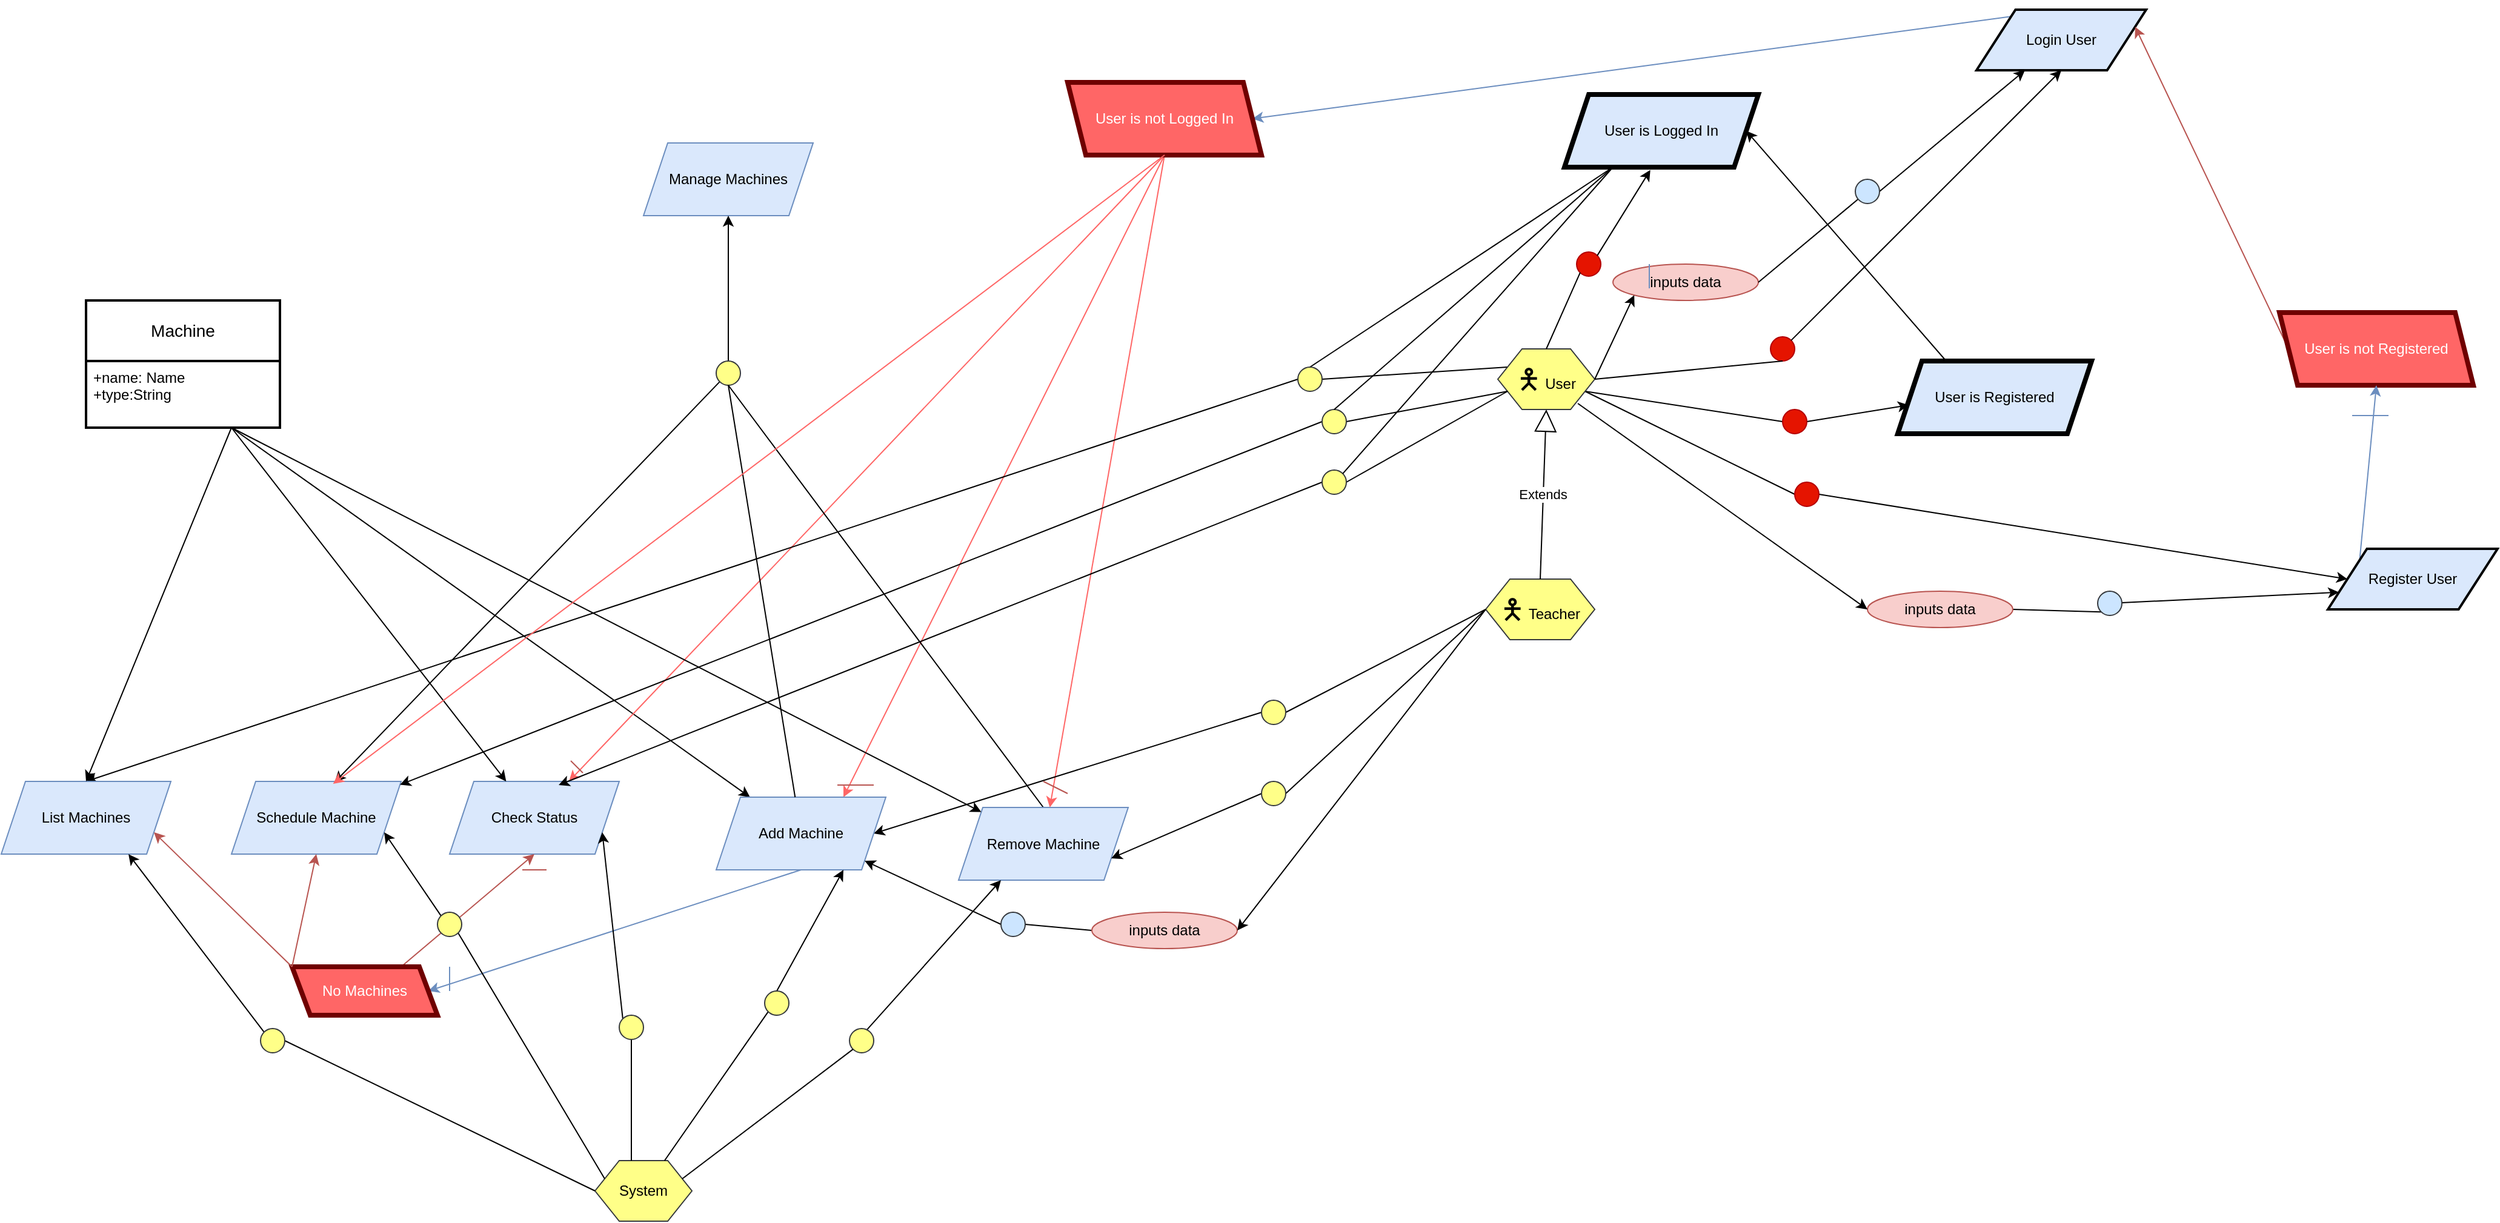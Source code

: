 <mxfile version="21.2.1" type="device">
  <diagram name="Page-1" id="tfmDBc3miOEakFV3B7y-">
    <mxGraphModel dx="4435" dy="2015" grid="1" gridSize="10" guides="1" tooltips="1" connect="1" arrows="1" fold="1" page="1" pageScale="1" pageWidth="850" pageHeight="1100" math="0" shadow="0">
      <root>
        <mxCell id="0" />
        <mxCell id="1" parent="0" />
        <mxCell id="N_5KMHFPPtvNETul84LO-84" style="rounded=0;orthogonalLoop=1;jettySize=auto;html=1;exitX=0.75;exitY=1;exitDx=0;exitDy=0;" parent="1" source="NPP5GdCvXKv0nV-kcgQ7-17" target="N_5KMHFPPtvNETul84LO-41" edge="1">
          <mxGeometry relative="1" as="geometry" />
        </mxCell>
        <mxCell id="NPP5GdCvXKv0nV-kcgQ7-16" value="Machine" style="swimlane;childLayout=stackLayout;horizontal=1;startSize=50;horizontalStack=0;rounded=0;fontSize=14;fontStyle=0;strokeWidth=2;resizeParent=0;resizeLast=1;shadow=0;dashed=0;align=center;arcSize=4;whiteSpace=wrap;html=1;" parent="1" vertex="1">
          <mxGeometry x="-330" y="320" width="160" height="105" as="geometry" />
        </mxCell>
        <mxCell id="NPP5GdCvXKv0nV-kcgQ7-17" value="&lt;div&gt;+name: Name&lt;br&gt;&lt;/div&gt;&lt;div&gt;+type:String&lt;br&gt;&lt;/div&gt;&lt;div&gt;&lt;br&gt;&lt;/div&gt;&lt;div&gt;&lt;br&gt;&lt;/div&gt;" style="align=left;strokeColor=none;fillColor=none;spacingLeft=4;fontSize=12;verticalAlign=top;resizable=0;rotatable=0;part=1;html=1;" parent="NPP5GdCvXKv0nV-kcgQ7-16" vertex="1">
          <mxGeometry y="50" width="160" height="55" as="geometry" />
        </mxCell>
        <mxCell id="NPP5GdCvXKv0nV-kcgQ7-36" style="edgeStyle=orthogonalEdgeStyle;orthogonalLoop=1;jettySize=auto;html=1;startFill=1;endFill=0;rounded=0;entryX=0.5;entryY=1;entryDx=0;entryDy=0;" parent="1" edge="1">
          <mxGeometry relative="1" as="geometry">
            <mxPoint x="720" y="730.0" as="sourcePoint" />
          </mxGeometry>
        </mxCell>
        <mxCell id="7pt3q2MDJ_d6-O4SjyfG-34" style="rounded=0;orthogonalLoop=1;jettySize=auto;html=1;exitX=1;exitY=0.75;exitDx=0;exitDy=0;entryX=0;entryY=0.5;entryDx=0;entryDy=0;endArrow=none;endFill=0;" parent="1" source="QFNl94cKe365iZrxpkh_-8" target="7pt3q2MDJ_d6-O4SjyfG-33" edge="1">
          <mxGeometry relative="1" as="geometry" />
        </mxCell>
        <mxCell id="7pt3q2MDJ_d6-O4SjyfG-47" style="rounded=0;orthogonalLoop=1;jettySize=auto;html=1;exitX=1;exitY=0.75;exitDx=0;exitDy=0;entryX=0;entryY=0.5;entryDx=0;entryDy=0;endArrow=none;endFill=0;" parent="1" source="QFNl94cKe365iZrxpkh_-8" target="7pt3q2MDJ_d6-O4SjyfG-46" edge="1">
          <mxGeometry relative="1" as="geometry" />
        </mxCell>
        <mxCell id="N_5KMHFPPtvNETul84LO-42" style="rounded=0;orthogonalLoop=1;jettySize=auto;html=1;exitX=0;exitY=0.5;exitDx=0;exitDy=0;entryX=1;entryY=0.5;entryDx=0;entryDy=0;endArrow=none;endFill=0;" parent="1" source="QFNl94cKe365iZrxpkh_-16" target="N_5KMHFPPtvNETul84LO-40" edge="1">
          <mxGeometry relative="1" as="geometry" />
        </mxCell>
        <mxCell id="N_5KMHFPPtvNETul84LO-47" style="rounded=0;orthogonalLoop=1;jettySize=auto;html=1;exitX=0;exitY=0.25;exitDx=0;exitDy=0;entryX=1;entryY=0.5;entryDx=0;entryDy=0;endArrow=none;endFill=0;" parent="1" source="QFNl94cKe365iZrxpkh_-8" target="N_5KMHFPPtvNETul84LO-45" edge="1">
          <mxGeometry relative="1" as="geometry" />
        </mxCell>
        <mxCell id="QFNl94cKe365iZrxpkh_-8" value="&lt;font style=&quot;font-size: 23px;&quot;&gt;🯅&lt;/font&gt; User" style="shape=hexagon;perimeter=hexagonPerimeter2;whiteSpace=wrap;html=1;fixedSize=1;fillColor=#ffff88;strokeColor=#36393d;" parent="1" vertex="1">
          <mxGeometry x="835" y="360" width="80" height="50" as="geometry" />
        </mxCell>
        <mxCell id="QFNl94cKe365iZrxpkh_-9" value="&lt;div&gt;System&lt;/div&gt;" style="shape=hexagon;perimeter=hexagonPerimeter2;whiteSpace=wrap;html=1;fixedSize=1;fillColor=#ffff88;strokeColor=#36393d;" parent="1" vertex="1">
          <mxGeometry x="90" y="1030" width="80" height="50" as="geometry" />
        </mxCell>
        <mxCell id="QFNl94cKe365iZrxpkh_-16" value="&lt;div&gt;&lt;font style=&quot;font-size: 23px;&quot;&gt;🯅&lt;/font&gt; Teacher&lt;/div&gt;" style="shape=hexagon;perimeter=hexagonPerimeter2;whiteSpace=wrap;html=1;fixedSize=1;fillColor=#ffff88;strokeColor=#36393d;" parent="1" vertex="1">
          <mxGeometry x="825" y="550" width="90" height="50" as="geometry" />
        </mxCell>
        <mxCell id="QFNl94cKe365iZrxpkh_-21" value="Extends" style="endArrow=block;endSize=16;endFill=0;html=1;rounded=0;entryX=0.5;entryY=1;entryDx=0;entryDy=0;exitX=0.5;exitY=0;exitDx=0;exitDy=0;" parent="1" source="QFNl94cKe365iZrxpkh_-16" target="QFNl94cKe365iZrxpkh_-8" edge="1">
          <mxGeometry width="160" relative="1" as="geometry">
            <mxPoint x="735" y="790" as="sourcePoint" />
            <mxPoint x="895" y="790" as="targetPoint" />
          </mxGeometry>
        </mxCell>
        <mxCell id="V31sx_IjUTGQrduutuzt-7" style="rounded=0;orthogonalLoop=1;jettySize=auto;html=1;exitX=0.25;exitY=1;exitDx=0;exitDy=0;entryX=0.5;entryY=0;entryDx=0;entryDy=0;endArrow=none;endFill=0;" edge="1" parent="1" source="QFNl94cKe365iZrxpkh_-40" target="N_5KMHFPPtvNETul84LO-45">
          <mxGeometry relative="1" as="geometry" />
        </mxCell>
        <mxCell id="QFNl94cKe365iZrxpkh_-40" value="&lt;div&gt;User is Logged In&lt;/div&gt;" style="shape=parallelogram;perimeter=parallelogramPerimeter;whiteSpace=wrap;html=1;fixedSize=1;fillColor=#dae8fc;strokeColor=#000000;strokeWidth=4;" parent="1" vertex="1">
          <mxGeometry x="890" y="150" width="160" height="60" as="geometry" />
        </mxCell>
        <mxCell id="QFNl94cKe365iZrxpkh_-47" value="" style="ellipse;whiteSpace=wrap;html=1;aspect=fixed;fillColor=#e51400;strokeColor=#B20000;fontColor=#ffffff;" parent="1" vertex="1">
          <mxGeometry x="900" y="280" width="20" height="20" as="geometry" />
        </mxCell>
        <mxCell id="QFNl94cKe365iZrxpkh_-48" value="" style="endArrow=none;html=1;rounded=0;entryX=0;entryY=1;entryDx=0;entryDy=0;exitX=0.5;exitY=0;exitDx=0;exitDy=0;" parent="1" source="QFNl94cKe365iZrxpkh_-8" target="QFNl94cKe365iZrxpkh_-47" edge="1">
          <mxGeometry width="50" height="50" relative="1" as="geometry">
            <mxPoint x="900" y="410" as="sourcePoint" />
            <mxPoint x="820" y="630" as="targetPoint" />
          </mxGeometry>
        </mxCell>
        <mxCell id="QFNl94cKe365iZrxpkh_-49" value="" style="endArrow=classic;html=1;rounded=0;entryX=0.443;entryY=1.038;entryDx=0;entryDy=0;exitX=1;exitY=0;exitDx=0;exitDy=0;entryPerimeter=0;" parent="1" source="QFNl94cKe365iZrxpkh_-47" target="QFNl94cKe365iZrxpkh_-40" edge="1">
          <mxGeometry width="50" height="50" relative="1" as="geometry">
            <mxPoint x="780" y="560" as="sourcePoint" />
            <mxPoint x="830" y="510" as="targetPoint" />
          </mxGeometry>
        </mxCell>
        <mxCell id="QFNl94cKe365iZrxpkh_-58" value="" style="endArrow=none;html=1;rounded=0;entryX=0;entryY=1;entryDx=0;entryDy=0;" parent="1" source="QFNl94cKe365iZrxpkh_-9" target="N_5KMHFPPtvNETul84LO-52" edge="1">
          <mxGeometry width="50" height="50" relative="1" as="geometry">
            <mxPoint x="700" y="1210" as="sourcePoint" />
            <mxPoint x="490" y="900" as="targetPoint" />
          </mxGeometry>
        </mxCell>
        <mxCell id="7pt3q2MDJ_d6-O4SjyfG-26" style="rounded=0;orthogonalLoop=1;jettySize=auto;html=1;exitX=0.5;exitY=0;exitDx=0;exitDy=0;entryX=0;entryY=0.5;entryDx=0;entryDy=0;fillColor=#dae8fc;strokeColor=#6c8ebf;" parent="1" source="7pt3q2MDJ_d6-O4SjyfG-2" target="7pt3q2MDJ_d6-O4SjyfG-14" edge="1">
          <mxGeometry relative="1" as="geometry" />
        </mxCell>
        <mxCell id="7pt3q2MDJ_d6-O4SjyfG-2" value="Login User" style="shape=parallelogram;html=1;strokeWidth=2;perimeter=parallelogramPerimeter;whiteSpace=wrap;rounded=0;arcSize=12;size=0.23;fillColor=#dae8fc;strokeColor=#000000;" parent="1" vertex="1">
          <mxGeometry x="1230" y="80" width="140" height="50" as="geometry" />
        </mxCell>
        <mxCell id="7pt3q2MDJ_d6-O4SjyfG-6" value="" style="ellipse;whiteSpace=wrap;html=1;aspect=fixed;fillColor=#e51400;strokeColor=#B20000;fontColor=#ffffff;" parent="1" vertex="1">
          <mxGeometry x="1060" y="350" width="20" height="20" as="geometry" />
        </mxCell>
        <mxCell id="7pt3q2MDJ_d6-O4SjyfG-7" value="" style="endArrow=none;html=1;rounded=0;entryX=0.5;entryY=1;entryDx=0;entryDy=0;exitX=1;exitY=0.5;exitDx=0;exitDy=0;" parent="1" source="QFNl94cKe365iZrxpkh_-8" target="7pt3q2MDJ_d6-O4SjyfG-6" edge="1">
          <mxGeometry width="50" height="50" relative="1" as="geometry">
            <mxPoint x="845" y="700" as="sourcePoint" />
            <mxPoint x="830" y="640" as="targetPoint" />
          </mxGeometry>
        </mxCell>
        <mxCell id="7pt3q2MDJ_d6-O4SjyfG-8" value="" style="endArrow=classic;html=1;rounded=0;entryX=0.5;entryY=1;entryDx=0;entryDy=0;exitX=1;exitY=0;exitDx=0;exitDy=0;" parent="1" source="7pt3q2MDJ_d6-O4SjyfG-6" target="7pt3q2MDJ_d6-O4SjyfG-2" edge="1">
          <mxGeometry width="50" height="50" relative="1" as="geometry">
            <mxPoint x="790" y="570" as="sourcePoint" />
            <mxPoint x="810" y="460" as="targetPoint" />
          </mxGeometry>
        </mxCell>
        <mxCell id="7pt3q2MDJ_d6-O4SjyfG-13" style="rounded=0;orthogonalLoop=1;jettySize=auto;html=1;exitX=1;exitY=0.5;exitDx=0;exitDy=0;" parent="1" source="7pt3q2MDJ_d6-O4SjyfG-52" target="7pt3q2MDJ_d6-O4SjyfG-2" edge="1">
          <mxGeometry relative="1" as="geometry" />
        </mxCell>
        <mxCell id="7pt3q2MDJ_d6-O4SjyfG-10" value="inputs data" style="ellipse;whiteSpace=wrap;html=1;fillColor=#f8cecc;strokeColor=#b85450;" parent="1" vertex="1">
          <mxGeometry x="930" y="290" width="120" height="30" as="geometry" />
        </mxCell>
        <mxCell id="7pt3q2MDJ_d6-O4SjyfG-11" value="" style="endArrow=classic;html=1;rounded=0;exitX=1;exitY=0.5;exitDx=0;exitDy=0;entryX=0;entryY=1;entryDx=0;entryDy=0;endFill=1;" parent="1" source="QFNl94cKe365iZrxpkh_-8" target="7pt3q2MDJ_d6-O4SjyfG-10" edge="1">
          <mxGeometry width="50" height="50" relative="1" as="geometry">
            <mxPoint x="885" y="725" as="sourcePoint" />
            <mxPoint x="930" y="640" as="targetPoint" />
          </mxGeometry>
        </mxCell>
        <mxCell id="7pt3q2MDJ_d6-O4SjyfG-19" style="rounded=0;orthogonalLoop=1;jettySize=auto;html=1;exitX=0.5;exitY=0;exitDx=0;exitDy=0;entryX=0.75;entryY=0;entryDx=0;entryDy=0;strokeColor=#FF6666;" parent="1" source="7pt3q2MDJ_d6-O4SjyfG-14" target="N_5KMHFPPtvNETul84LO-41" edge="1">
          <mxGeometry relative="1" as="geometry">
            <mxPoint x="584.583" y="296.25" as="targetPoint" />
          </mxGeometry>
        </mxCell>
        <mxCell id="7pt3q2MDJ_d6-O4SjyfG-20" style="rounded=0;orthogonalLoop=1;jettySize=auto;html=1;exitX=0.5;exitY=0;exitDx=0;exitDy=0;strokeColor=#FF6666;" parent="1" source="7pt3q2MDJ_d6-O4SjyfG-14" target="N_5KMHFPPtvNETul84LO-68" edge="1">
          <mxGeometry relative="1" as="geometry">
            <mxPoint x="585" y="600" as="targetPoint" />
          </mxGeometry>
        </mxCell>
        <mxCell id="7pt3q2MDJ_d6-O4SjyfG-21" style="rounded=0;orthogonalLoop=1;jettySize=auto;html=1;exitX=0.5;exitY=0;exitDx=0;exitDy=0;strokeColor=#FF6666;" parent="1" source="7pt3q2MDJ_d6-O4SjyfG-14" target="N_5KMHFPPtvNETul84LO-61" edge="1">
          <mxGeometry relative="1" as="geometry">
            <mxPoint x="366.154" y="611.538" as="targetPoint" />
          </mxGeometry>
        </mxCell>
        <mxCell id="7pt3q2MDJ_d6-O4SjyfG-14" value="&lt;div&gt;User is not Logged In&lt;/div&gt;" style="shape=parallelogram;perimeter=parallelogramPerimeter;whiteSpace=wrap;html=1;fixedSize=1;fillColor=#FF6666;strokeColor=#6F0000;strokeWidth=4;size=15;direction=west;flipH=1;fontColor=#ffffff;" parent="1" vertex="1">
          <mxGeometry x="480" y="140" width="160" height="60" as="geometry" />
        </mxCell>
        <mxCell id="7pt3q2MDJ_d6-O4SjyfG-27" value="" style="endArrow=none;html=1;rounded=0;fillColor=#dae8fc;strokeColor=#6c8ebf;" parent="1" edge="1">
          <mxGeometry width="50" height="50" relative="1" as="geometry">
            <mxPoint x="960" y="310" as="sourcePoint" />
            <mxPoint x="960" y="290" as="targetPoint" />
          </mxGeometry>
        </mxCell>
        <mxCell id="7pt3q2MDJ_d6-O4SjyfG-31" style="rounded=0;orthogonalLoop=1;jettySize=auto;html=1;fillColor=#f8cecc;strokeColor=#b85450;entryX=1;entryY=0.25;entryDx=0;entryDy=0;exitX=1;exitY=0.5;exitDx=0;exitDy=0;" parent="1" source="7pt3q2MDJ_d6-O4SjyfG-30" edge="1" target="7pt3q2MDJ_d6-O4SjyfG-2">
          <mxGeometry relative="1" as="geometry">
            <mxPoint x="1260" y="581" as="targetPoint" />
            <mxPoint x="1400" y="580" as="sourcePoint" />
          </mxGeometry>
        </mxCell>
        <mxCell id="7pt3q2MDJ_d6-O4SjyfG-30" value="&lt;div&gt;User is not Registered&lt;br&gt;&lt;/div&gt;" style="shape=parallelogram;perimeter=parallelogramPerimeter;whiteSpace=wrap;html=1;fixedSize=1;fillColor=#FF6666;strokeColor=#6F0000;strokeWidth=4;size=15;direction=west;flipH=1;fontColor=#ffffff;" parent="1" vertex="1">
          <mxGeometry x="1480" y="330" width="160" height="60" as="geometry" />
        </mxCell>
        <mxCell id="7pt3q2MDJ_d6-O4SjyfG-49" style="rounded=0;orthogonalLoop=1;jettySize=auto;html=1;exitX=0.25;exitY=0;exitDx=0;exitDy=0;endArrow=classic;endFill=1;entryX=1;entryY=0.5;entryDx=0;entryDy=0;" parent="1" source="7pt3q2MDJ_d6-O4SjyfG-32" target="QFNl94cKe365iZrxpkh_-40" edge="1">
          <mxGeometry relative="1" as="geometry">
            <mxPoint x="810" y="390" as="targetPoint" />
          </mxGeometry>
        </mxCell>
        <mxCell id="7pt3q2MDJ_d6-O4SjyfG-32" value="&lt;div&gt;User is Registered&lt;br&gt;&lt;/div&gt;" style="shape=parallelogram;perimeter=parallelogramPerimeter;whiteSpace=wrap;html=1;fixedSize=1;fillColor=#dae8fc;strokeColor=#000000;strokeWidth=4;" parent="1" vertex="1">
          <mxGeometry x="1165" y="370" width="160" height="60" as="geometry" />
        </mxCell>
        <mxCell id="7pt3q2MDJ_d6-O4SjyfG-35" style="rounded=0;orthogonalLoop=1;jettySize=auto;html=1;exitX=1;exitY=0.5;exitDx=0;exitDy=0;entryX=0.057;entryY=0.606;entryDx=0;entryDy=0;entryPerimeter=0;" parent="1" source="7pt3q2MDJ_d6-O4SjyfG-33" target="7pt3q2MDJ_d6-O4SjyfG-32" edge="1">
          <mxGeometry relative="1" as="geometry" />
        </mxCell>
        <mxCell id="7pt3q2MDJ_d6-O4SjyfG-33" value="" style="ellipse;whiteSpace=wrap;html=1;aspect=fixed;fillColor=#e51400;strokeColor=#B20000;fontColor=#ffffff;" parent="1" vertex="1">
          <mxGeometry x="1070" y="410" width="20" height="20" as="geometry" />
        </mxCell>
        <mxCell id="7pt3q2MDJ_d6-O4SjyfG-44" style="rounded=0;orthogonalLoop=1;jettySize=auto;html=1;exitX=0;exitY=0;exitDx=0;exitDy=0;entryX=0.5;entryY=0;entryDx=0;entryDy=0;fillColor=#dae8fc;strokeColor=#6c8ebf;" parent="1" source="7pt3q2MDJ_d6-O4SjyfG-43" target="7pt3q2MDJ_d6-O4SjyfG-30" edge="1">
          <mxGeometry relative="1" as="geometry" />
        </mxCell>
        <mxCell id="7pt3q2MDJ_d6-O4SjyfG-43" value="Register User" style="shape=parallelogram;html=1;strokeWidth=2;perimeter=parallelogramPerimeter;whiteSpace=wrap;rounded=0;arcSize=12;size=0.23;fillColor=#dae8fc;strokeColor=#000000;" parent="1" vertex="1">
          <mxGeometry x="1520" y="525" width="140" height="50" as="geometry" />
        </mxCell>
        <mxCell id="7pt3q2MDJ_d6-O4SjyfG-45" value="" style="endArrow=none;html=1;rounded=0;fillColor=#dae8fc;strokeColor=#6c8ebf;" parent="1" edge="1">
          <mxGeometry width="50" height="50" relative="1" as="geometry">
            <mxPoint x="1540" y="415" as="sourcePoint" />
            <mxPoint x="1570" y="415" as="targetPoint" />
          </mxGeometry>
        </mxCell>
        <mxCell id="7pt3q2MDJ_d6-O4SjyfG-48" style="rounded=0;orthogonalLoop=1;jettySize=auto;html=1;exitX=1;exitY=0.5;exitDx=0;exitDy=0;entryX=0;entryY=0.5;entryDx=0;entryDy=0;" parent="1" source="7pt3q2MDJ_d6-O4SjyfG-46" target="7pt3q2MDJ_d6-O4SjyfG-43" edge="1">
          <mxGeometry relative="1" as="geometry" />
        </mxCell>
        <mxCell id="7pt3q2MDJ_d6-O4SjyfG-46" value="" style="ellipse;whiteSpace=wrap;html=1;aspect=fixed;fillColor=#e51400;strokeColor=#B20000;fontColor=#ffffff;" parent="1" vertex="1">
          <mxGeometry x="1080" y="470" width="20" height="20" as="geometry" />
        </mxCell>
        <mxCell id="7pt3q2MDJ_d6-O4SjyfG-53" style="rounded=0;orthogonalLoop=1;jettySize=auto;html=1;entryX=0;entryY=0.75;entryDx=0;entryDy=0;" parent="1" source="7pt3q2MDJ_d6-O4SjyfG-56" target="7pt3q2MDJ_d6-O4SjyfG-43" edge="1">
          <mxGeometry relative="1" as="geometry">
            <mxPoint x="1390" y="740" as="targetPoint" />
            <mxPoint x="1390" y="820" as="sourcePoint" />
          </mxGeometry>
        </mxCell>
        <mxCell id="7pt3q2MDJ_d6-O4SjyfG-59" style="rounded=0;orthogonalLoop=1;jettySize=auto;html=1;exitX=1;exitY=0.5;exitDx=0;exitDy=0;entryX=0;entryY=1;entryDx=0;entryDy=0;endArrow=none;endFill=0;" parent="1" source="7pt3q2MDJ_d6-O4SjyfG-54" target="7pt3q2MDJ_d6-O4SjyfG-56" edge="1">
          <mxGeometry relative="1" as="geometry" />
        </mxCell>
        <mxCell id="7pt3q2MDJ_d6-O4SjyfG-54" value="inputs data" style="ellipse;whiteSpace=wrap;html=1;fillColor=#f8cecc;strokeColor=#b85450;" parent="1" vertex="1">
          <mxGeometry x="1140" y="560" width="120" height="30" as="geometry" />
        </mxCell>
        <mxCell id="7pt3q2MDJ_d6-O4SjyfG-55" value="" style="endArrow=classic;html=1;rounded=0;exitX=0.825;exitY=0.9;exitDx=0;exitDy=0;endFill=1;exitPerimeter=0;entryX=0;entryY=0.5;entryDx=0;entryDy=0;" parent="1" source="QFNl94cKe365iZrxpkh_-8" edge="1" target="7pt3q2MDJ_d6-O4SjyfG-54">
          <mxGeometry width="50" height="50" relative="1" as="geometry">
            <mxPoint x="1125" y="853" as="sourcePoint" />
            <mxPoint x="1100" y="905" as="targetPoint" />
          </mxGeometry>
        </mxCell>
        <mxCell id="7pt3q2MDJ_d6-O4SjyfG-56" value="" style="ellipse;whiteSpace=wrap;html=1;aspect=fixed;fillColor=#cce5ff;strokeColor=#36393d;" parent="1" vertex="1">
          <mxGeometry x="1330" y="560" width="20" height="20" as="geometry" />
        </mxCell>
        <mxCell id="N_5KMHFPPtvNETul84LO-39" value="Manage Machines" style="shape=parallelogram;perimeter=parallelogramPerimeter;whiteSpace=wrap;html=1;fixedSize=1;fillColor=#dae8fc;strokeColor=#6c8ebf;" parent="1" vertex="1">
          <mxGeometry x="130" y="190" width="140" height="60" as="geometry" />
        </mxCell>
        <mxCell id="N_5KMHFPPtvNETul84LO-43" style="rounded=0;orthogonalLoop=1;jettySize=auto;html=1;exitX=0;exitY=0.5;exitDx=0;exitDy=0;entryX=1;entryY=0.5;entryDx=0;entryDy=0;" parent="1" source="N_5KMHFPPtvNETul84LO-40" target="N_5KMHFPPtvNETul84LO-41" edge="1">
          <mxGeometry relative="1" as="geometry" />
        </mxCell>
        <mxCell id="N_5KMHFPPtvNETul84LO-40" value="" style="ellipse;whiteSpace=wrap;html=1;aspect=fixed;fillColor=#ffff88;strokeColor=#36393d;" parent="1" vertex="1">
          <mxGeometry x="640" y="650" width="20" height="20" as="geometry" />
        </mxCell>
        <mxCell id="N_5KMHFPPtvNETul84LO-88" style="rounded=0;orthogonalLoop=1;jettySize=auto;html=1;exitX=0.5;exitY=1;exitDx=0;exitDy=0;entryX=0;entryY=0.5;entryDx=0;entryDy=0;fillColor=#dae8fc;strokeColor=#6c8ebf;" parent="1" source="N_5KMHFPPtvNETul84LO-41" target="N_5KMHFPPtvNETul84LO-86" edge="1">
          <mxGeometry relative="1" as="geometry" />
        </mxCell>
        <mxCell id="N_5KMHFPPtvNETul84LO-41" value="Add Machine" style="shape=parallelogram;perimeter=parallelogramPerimeter;whiteSpace=wrap;html=1;fixedSize=1;fillColor=#dae8fc;strokeColor=#6c8ebf;" parent="1" vertex="1">
          <mxGeometry x="190" y="730" width="140" height="60" as="geometry" />
        </mxCell>
        <mxCell id="N_5KMHFPPtvNETul84LO-123" style="rounded=0;orthogonalLoop=1;jettySize=auto;html=1;exitX=0;exitY=0.5;exitDx=0;exitDy=0;entryX=0.5;entryY=0;entryDx=0;entryDy=0;" parent="1" source="N_5KMHFPPtvNETul84LO-45" target="N_5KMHFPPtvNETul84LO-114" edge="1">
          <mxGeometry relative="1" as="geometry" />
        </mxCell>
        <mxCell id="N_5KMHFPPtvNETul84LO-45" value="" style="ellipse;whiteSpace=wrap;html=1;aspect=fixed;fillColor=#ffff88;strokeColor=#36393d;" parent="1" vertex="1">
          <mxGeometry x="670" y="375" width="20" height="20" as="geometry" />
        </mxCell>
        <mxCell id="N_5KMHFPPtvNETul84LO-51" style="rounded=0;orthogonalLoop=1;jettySize=auto;html=1;exitX=0.5;exitY=0;exitDx=0;exitDy=0;" parent="1" source="N_5KMHFPPtvNETul84LO-49" target="N_5KMHFPPtvNETul84LO-39" edge="1">
          <mxGeometry relative="1" as="geometry" />
        </mxCell>
        <mxCell id="V31sx_IjUTGQrduutuzt-1" style="rounded=0;orthogonalLoop=1;jettySize=auto;html=1;exitX=0;exitY=1;exitDx=0;exitDy=0;entryX=0.609;entryY=0.01;entryDx=0;entryDy=0;entryPerimeter=0;" edge="1" parent="1" source="N_5KMHFPPtvNETul84LO-49" target="N_5KMHFPPtvNETul84LO-107">
          <mxGeometry relative="1" as="geometry" />
        </mxCell>
        <mxCell id="N_5KMHFPPtvNETul84LO-49" value="" style="ellipse;whiteSpace=wrap;html=1;aspect=fixed;fillColor=#ffff88;strokeColor=#36393d;" parent="1" vertex="1">
          <mxGeometry x="190" y="370" width="20" height="20" as="geometry" />
        </mxCell>
        <mxCell id="N_5KMHFPPtvNETul84LO-53" style="rounded=0;orthogonalLoop=1;jettySize=auto;html=1;exitX=0.5;exitY=0;exitDx=0;exitDy=0;entryX=0.75;entryY=1;entryDx=0;entryDy=0;" parent="1" source="N_5KMHFPPtvNETul84LO-52" target="N_5KMHFPPtvNETul84LO-41" edge="1">
          <mxGeometry relative="1" as="geometry" />
        </mxCell>
        <mxCell id="N_5KMHFPPtvNETul84LO-52" value="" style="ellipse;whiteSpace=wrap;html=1;aspect=fixed;fillColor=#ffff88;strokeColor=#36393d;" parent="1" vertex="1">
          <mxGeometry x="230" y="890" width="20" height="20" as="geometry" />
        </mxCell>
        <mxCell id="N_5KMHFPPtvNETul84LO-58" value="" style="endArrow=none;html=1;rounded=0;entryX=0.5;entryY=1;entryDx=0;entryDy=0;exitX=0.375;exitY=0;exitDx=0;exitDy=0;" parent="1" source="QFNl94cKe365iZrxpkh_-9" target="N_5KMHFPPtvNETul84LO-63" edge="1">
          <mxGeometry width="50" height="50" relative="1" as="geometry">
            <mxPoint x="340" y="920" as="sourcePoint" />
            <mxPoint x="270" y="887" as="targetPoint" />
          </mxGeometry>
        </mxCell>
        <mxCell id="N_5KMHFPPtvNETul84LO-61" value="Check Status" style="shape=parallelogram;perimeter=parallelogramPerimeter;whiteSpace=wrap;html=1;fixedSize=1;fillColor=#dae8fc;strokeColor=#6c8ebf;" parent="1" vertex="1">
          <mxGeometry x="-30" y="717" width="140" height="60" as="geometry" />
        </mxCell>
        <mxCell id="N_5KMHFPPtvNETul84LO-62" style="rounded=0;orthogonalLoop=1;jettySize=auto;html=1;exitX=0;exitY=0;exitDx=0;exitDy=0;entryX=1;entryY=0.75;entryDx=0;entryDy=0;" parent="1" source="N_5KMHFPPtvNETul84LO-63" target="N_5KMHFPPtvNETul84LO-61" edge="1">
          <mxGeometry relative="1" as="geometry" />
        </mxCell>
        <mxCell id="N_5KMHFPPtvNETul84LO-63" value="" style="ellipse;whiteSpace=wrap;html=1;aspect=fixed;fillColor=#ffff88;strokeColor=#36393d;" parent="1" vertex="1">
          <mxGeometry x="110" y="910" width="20" height="20" as="geometry" />
        </mxCell>
        <mxCell id="N_5KMHFPPtvNETul84LO-64" style="rounded=0;orthogonalLoop=1;jettySize=auto;html=1;entryX=1;entryY=0.5;entryDx=0;entryDy=0;endArrow=none;endFill=0;exitX=0;exitY=0.75;exitDx=0;exitDy=0;" parent="1" source="QFNl94cKe365iZrxpkh_-8" target="N_5KMHFPPtvNETul84LO-67" edge="1">
          <mxGeometry relative="1" as="geometry">
            <mxPoint x="800" y="730" as="sourcePoint" />
          </mxGeometry>
        </mxCell>
        <mxCell id="N_5KMHFPPtvNETul84LO-65" value="" style="endArrow=none;html=1;rounded=0;entryX=1;entryY=0.5;entryDx=0;entryDy=0;exitX=0;exitY=0.5;exitDx=0;exitDy=0;" parent="1" source="QFNl94cKe365iZrxpkh_-16" target="N_5KMHFPPtvNETul84LO-70" edge="1">
          <mxGeometry width="50" height="50" relative="1" as="geometry">
            <mxPoint x="760" y="941.5" as="sourcePoint" />
            <mxPoint x="690" y="908.5" as="targetPoint" />
          </mxGeometry>
        </mxCell>
        <mxCell id="N_5KMHFPPtvNETul84LO-66" style="rounded=0;orthogonalLoop=1;jettySize=auto;html=1;exitX=0;exitY=0.5;exitDx=0;exitDy=0;entryX=0.643;entryY=0.05;entryDx=0;entryDy=0;entryPerimeter=0;" parent="1" source="N_5KMHFPPtvNETul84LO-67" target="N_5KMHFPPtvNETul84LO-61" edge="1">
          <mxGeometry relative="1" as="geometry" />
        </mxCell>
        <mxCell id="N_5KMHFPPtvNETul84LO-67" value="" style="ellipse;whiteSpace=wrap;html=1;aspect=fixed;fillColor=#ffff88;strokeColor=#36393d;" parent="1" vertex="1">
          <mxGeometry x="690" y="460" width="20" height="20" as="geometry" />
        </mxCell>
        <mxCell id="N_5KMHFPPtvNETul84LO-77" style="rounded=0;orthogonalLoop=1;jettySize=auto;html=1;exitX=0.5;exitY=0;exitDx=0;exitDy=0;entryX=0.5;entryY=1;entryDx=0;entryDy=0;endArrow=none;endFill=0;" parent="1" source="N_5KMHFPPtvNETul84LO-68" target="N_5KMHFPPtvNETul84LO-49" edge="1">
          <mxGeometry relative="1" as="geometry" />
        </mxCell>
        <mxCell id="N_5KMHFPPtvNETul84LO-68" value="Remove Machine" style="shape=parallelogram;perimeter=parallelogramPerimeter;whiteSpace=wrap;html=1;fixedSize=1;fillColor=#dae8fc;strokeColor=#6c8ebf;" parent="1" vertex="1">
          <mxGeometry x="390" y="738.5" width="140" height="60" as="geometry" />
        </mxCell>
        <mxCell id="N_5KMHFPPtvNETul84LO-69" style="rounded=0;orthogonalLoop=1;jettySize=auto;html=1;exitX=0;exitY=0.5;exitDx=0;exitDy=0;entryX=1;entryY=0.75;entryDx=0;entryDy=0;" parent="1" source="N_5KMHFPPtvNETul84LO-70" target="N_5KMHFPPtvNETul84LO-68" edge="1">
          <mxGeometry relative="1" as="geometry" />
        </mxCell>
        <mxCell id="N_5KMHFPPtvNETul84LO-70" value="" style="ellipse;whiteSpace=wrap;html=1;aspect=fixed;fillColor=#ffff88;strokeColor=#36393d;" parent="1" vertex="1">
          <mxGeometry x="640" y="717" width="20" height="20" as="geometry" />
        </mxCell>
        <mxCell id="N_5KMHFPPtvNETul84LO-71" style="rounded=0;orthogonalLoop=1;jettySize=auto;html=1;exitX=0;exitY=0.5;exitDx=0;exitDy=0;entryX=1;entryY=1;entryDx=0;entryDy=0;" parent="1" source="N_5KMHFPPtvNETul84LO-74" target="N_5KMHFPPtvNETul84LO-41" edge="1">
          <mxGeometry relative="1" as="geometry">
            <mxPoint x="745" y="797" as="targetPoint" />
          </mxGeometry>
        </mxCell>
        <mxCell id="N_5KMHFPPtvNETul84LO-76" style="rounded=0;orthogonalLoop=1;jettySize=auto;html=1;exitX=0;exitY=0.5;exitDx=0;exitDy=0;entryX=1;entryY=0.5;entryDx=0;entryDy=0;endArrow=none;endFill=0;" parent="1" source="N_5KMHFPPtvNETul84LO-72" target="N_5KMHFPPtvNETul84LO-74" edge="1">
          <mxGeometry relative="1" as="geometry" />
        </mxCell>
        <mxCell id="N_5KMHFPPtvNETul84LO-72" value="inputs data" style="ellipse;whiteSpace=wrap;html=1;fillColor=#f8cecc;strokeColor=#b85450;" parent="1" vertex="1">
          <mxGeometry x="500" y="825" width="120" height="30" as="geometry" />
        </mxCell>
        <mxCell id="N_5KMHFPPtvNETul84LO-73" value="" style="endArrow=classic;html=1;rounded=0;entryX=1;entryY=0.5;entryDx=0;entryDy=0;endFill=1;exitX=0;exitY=0.5;exitDx=0;exitDy=0;" parent="1" source="QFNl94cKe365iZrxpkh_-16" target="N_5KMHFPPtvNETul84LO-72" edge="1">
          <mxGeometry width="50" height="50" relative="1" as="geometry">
            <mxPoint x="480" y="910" as="sourcePoint" />
            <mxPoint x="535" y="835" as="targetPoint" />
          </mxGeometry>
        </mxCell>
        <mxCell id="N_5KMHFPPtvNETul84LO-74" value="" style="ellipse;whiteSpace=wrap;html=1;aspect=fixed;fillColor=#cce5ff;strokeColor=#36393d;" parent="1" vertex="1">
          <mxGeometry x="425" y="825" width="20" height="20" as="geometry" />
        </mxCell>
        <mxCell id="N_5KMHFPPtvNETul84LO-78" style="rounded=0;orthogonalLoop=1;jettySize=auto;html=1;entryX=0.5;entryY=1;entryDx=0;entryDy=0;endArrow=none;endFill=0;" parent="1" source="N_5KMHFPPtvNETul84LO-41" target="N_5KMHFPPtvNETul84LO-49" edge="1">
          <mxGeometry relative="1" as="geometry">
            <mxPoint x="470" y="749" as="sourcePoint" />
            <mxPoint x="365" y="580" as="targetPoint" />
          </mxGeometry>
        </mxCell>
        <mxCell id="N_5KMHFPPtvNETul84LO-83" style="rounded=0;orthogonalLoop=1;jettySize=auto;html=1;exitX=0.75;exitY=1;exitDx=0;exitDy=0;" parent="1" source="NPP5GdCvXKv0nV-kcgQ7-17" target="N_5KMHFPPtvNETul84LO-61" edge="1">
          <mxGeometry relative="1" as="geometry" />
        </mxCell>
        <mxCell id="N_5KMHFPPtvNETul84LO-85" style="rounded=0;orthogonalLoop=1;jettySize=auto;html=1;exitX=0.75;exitY=1;exitDx=0;exitDy=0;" parent="1" source="NPP5GdCvXKv0nV-kcgQ7-17" target="N_5KMHFPPtvNETul84LO-68" edge="1">
          <mxGeometry relative="1" as="geometry" />
        </mxCell>
        <mxCell id="N_5KMHFPPtvNETul84LO-87" style="rounded=0;orthogonalLoop=1;jettySize=auto;html=1;exitX=0.25;exitY=1;exitDx=0;exitDy=0;entryX=0.5;entryY=1;entryDx=0;entryDy=0;fillColor=#f8cecc;strokeColor=#b85450;" parent="1" source="N_5KMHFPPtvNETul84LO-86" target="N_5KMHFPPtvNETul84LO-61" edge="1">
          <mxGeometry relative="1" as="geometry" />
        </mxCell>
        <mxCell id="N_5KMHFPPtvNETul84LO-86" value="No Machines" style="shape=parallelogram;perimeter=parallelogramPerimeter;whiteSpace=wrap;html=1;fixedSize=1;fillColor=#FF6666;strokeColor=#6F0000;strokeWidth=4;size=15;direction=west;flipH=1;fontColor=#ffffff;" parent="1" vertex="1">
          <mxGeometry x="-160" y="870" width="120" height="40" as="geometry" />
        </mxCell>
        <mxCell id="N_5KMHFPPtvNETul84LO-89" value="" style="endArrow=none;html=1;rounded=0;fillColor=#dae8fc;strokeColor=#6c8ebf;" parent="1" edge="1">
          <mxGeometry width="50" height="50" relative="1" as="geometry">
            <mxPoint x="-30" y="890" as="sourcePoint" />
            <mxPoint x="-30" y="870" as="targetPoint" />
          </mxGeometry>
        </mxCell>
        <mxCell id="N_5KMHFPPtvNETul84LO-90" value="" style="endArrow=none;html=1;rounded=0;fillColor=#f8cecc;strokeColor=#b85450;" parent="1" edge="1">
          <mxGeometry width="50" height="50" relative="1" as="geometry">
            <mxPoint x="50" y="790" as="sourcePoint" />
            <mxPoint x="30" y="790" as="targetPoint" />
          </mxGeometry>
        </mxCell>
        <mxCell id="N_5KMHFPPtvNETul84LO-91" value="" style="endArrow=none;html=1;rounded=0;fillColor=#f8cecc;strokeColor=#b85450;" parent="1" edge="1">
          <mxGeometry width="50" height="50" relative="1" as="geometry">
            <mxPoint x="80" y="710" as="sourcePoint" />
            <mxPoint x="70" y="700" as="targetPoint" />
          </mxGeometry>
        </mxCell>
        <mxCell id="N_5KMHFPPtvNETul84LO-92" value="" style="endArrow=none;html=1;rounded=0;fillColor=#f8cecc;strokeColor=#b85450;" parent="1" edge="1">
          <mxGeometry width="50" height="50" relative="1" as="geometry">
            <mxPoint x="320" y="720" as="sourcePoint" />
            <mxPoint x="290" y="720" as="targetPoint" />
          </mxGeometry>
        </mxCell>
        <mxCell id="N_5KMHFPPtvNETul84LO-93" value="" style="endArrow=none;html=1;rounded=0;fillColor=#f8cecc;strokeColor=#b85450;" parent="1" edge="1">
          <mxGeometry width="50" height="50" relative="1" as="geometry">
            <mxPoint x="480" y="727" as="sourcePoint" />
            <mxPoint x="460" y="717" as="targetPoint" />
          </mxGeometry>
        </mxCell>
        <mxCell id="N_5KMHFPPtvNETul84LO-96" value="" style="ellipse;whiteSpace=wrap;html=1;aspect=fixed;fillColor=#ffff88;strokeColor=#36393d;" parent="1" vertex="1">
          <mxGeometry x="300" y="921" width="20" height="20" as="geometry" />
        </mxCell>
        <mxCell id="N_5KMHFPPtvNETul84LO-97" value="" style="endArrow=none;html=1;rounded=0;entryX=0;entryY=1;entryDx=0;entryDy=0;exitX=1;exitY=0.25;exitDx=0;exitDy=0;" parent="1" source="QFNl94cKe365iZrxpkh_-9" target="N_5KMHFPPtvNETul84LO-96" edge="1">
          <mxGeometry width="50" height="50" relative="1" as="geometry">
            <mxPoint x="335" y="960" as="sourcePoint" />
            <mxPoint x="350" y="890" as="targetPoint" />
          </mxGeometry>
        </mxCell>
        <mxCell id="N_5KMHFPPtvNETul84LO-98" style="rounded=0;orthogonalLoop=1;jettySize=auto;html=1;exitX=0.733;exitY=0.033;exitDx=0;exitDy=0;entryX=0.25;entryY=1;entryDx=0;entryDy=0;exitPerimeter=0;" parent="1" source="N_5KMHFPPtvNETul84LO-96" target="N_5KMHFPPtvNETul84LO-68" edge="1">
          <mxGeometry relative="1" as="geometry">
            <mxPoint x="333" y="883" as="sourcePoint" />
            <mxPoint x="326" y="782" as="targetPoint" />
          </mxGeometry>
        </mxCell>
        <mxCell id="N_5KMHFPPtvNETul84LO-106" value="" style="endArrow=none;html=1;rounded=0;entryX=1;entryY=1;entryDx=0;entryDy=0;exitX=0;exitY=0.25;exitDx=0;exitDy=0;" parent="1" source="QFNl94cKe365iZrxpkh_-9" target="N_5KMHFPPtvNETul84LO-109" edge="1">
          <mxGeometry width="50" height="50" relative="1" as="geometry">
            <mxPoint x="108" y="985" as="sourcePoint" />
            <mxPoint x="90" y="887" as="targetPoint" />
          </mxGeometry>
        </mxCell>
        <mxCell id="N_5KMHFPPtvNETul84LO-107" value="Schedule Machine" style="shape=parallelogram;perimeter=parallelogramPerimeter;whiteSpace=wrap;html=1;fixedSize=1;fillColor=#dae8fc;strokeColor=#6c8ebf;" parent="1" vertex="1">
          <mxGeometry x="-210" y="717" width="140" height="60" as="geometry" />
        </mxCell>
        <mxCell id="N_5KMHFPPtvNETul84LO-108" style="rounded=0;orthogonalLoop=1;jettySize=auto;html=1;exitX=0;exitY=0;exitDx=0;exitDy=0;entryX=1;entryY=0.75;entryDx=0;entryDy=0;" parent="1" source="N_5KMHFPPtvNETul84LO-109" target="N_5KMHFPPtvNETul84LO-107" edge="1">
          <mxGeometry relative="1" as="geometry" />
        </mxCell>
        <mxCell id="N_5KMHFPPtvNETul84LO-109" value="" style="ellipse;whiteSpace=wrap;html=1;aspect=fixed;fillColor=#ffff88;strokeColor=#36393d;" parent="1" vertex="1">
          <mxGeometry x="-40" y="825" width="20" height="20" as="geometry" />
        </mxCell>
        <mxCell id="N_5KMHFPPtvNETul84LO-110" value="" style="endArrow=none;html=1;rounded=0;entryX=1;entryY=0.5;entryDx=0;entryDy=0;exitX=0;exitY=0.75;exitDx=0;exitDy=0;" parent="1" source="QFNl94cKe365iZrxpkh_-8" target="N_5KMHFPPtvNETul84LO-112" edge="1">
          <mxGeometry width="50" height="50" relative="1" as="geometry">
            <mxPoint x="298" y="975" as="sourcePoint" />
            <mxPoint x="100" y="897" as="targetPoint" />
          </mxGeometry>
        </mxCell>
        <mxCell id="N_5KMHFPPtvNETul84LO-111" style="rounded=0;orthogonalLoop=1;jettySize=auto;html=1;exitX=0;exitY=0.5;exitDx=0;exitDy=0;" parent="1" source="N_5KMHFPPtvNETul84LO-112" target="N_5KMHFPPtvNETul84LO-107" edge="1">
          <mxGeometry relative="1" as="geometry">
            <mxPoint x="-74" y="769" as="targetPoint" />
          </mxGeometry>
        </mxCell>
        <mxCell id="N_5KMHFPPtvNETul84LO-112" value="" style="ellipse;whiteSpace=wrap;html=1;aspect=fixed;fillColor=#ffff88;strokeColor=#36393d;" parent="1" vertex="1">
          <mxGeometry x="690" y="410" width="20" height="20" as="geometry" />
        </mxCell>
        <mxCell id="N_5KMHFPPtvNETul84LO-114" value="List Machines" style="shape=parallelogram;perimeter=parallelogramPerimeter;whiteSpace=wrap;html=1;fixedSize=1;fillColor=#dae8fc;strokeColor=#6c8ebf;" parent="1" vertex="1">
          <mxGeometry x="-400" y="717" width="140" height="60" as="geometry" />
        </mxCell>
        <mxCell id="N_5KMHFPPtvNETul84LO-115" value="" style="endArrow=none;html=1;rounded=0;entryX=1;entryY=0.5;entryDx=0;entryDy=0;exitX=0;exitY=0.5;exitDx=0;exitDy=0;" parent="1" source="QFNl94cKe365iZrxpkh_-9" target="N_5KMHFPPtvNETul84LO-117" edge="1">
          <mxGeometry width="50" height="50" relative="1" as="geometry">
            <mxPoint x="142" y="1061" as="sourcePoint" />
            <mxPoint x="-56" y="983" as="targetPoint" />
          </mxGeometry>
        </mxCell>
        <mxCell id="N_5KMHFPPtvNETul84LO-116" style="rounded=0;orthogonalLoop=1;jettySize=auto;html=1;exitX=0;exitY=0;exitDx=0;exitDy=0;entryX=0.75;entryY=1;entryDx=0;entryDy=0;" parent="1" source="N_5KMHFPPtvNETul84LO-117" target="N_5KMHFPPtvNETul84LO-114" edge="1">
          <mxGeometry relative="1" as="geometry">
            <mxPoint x="-230" y="855" as="targetPoint" />
          </mxGeometry>
        </mxCell>
        <mxCell id="N_5KMHFPPtvNETul84LO-117" value="" style="ellipse;whiteSpace=wrap;html=1;aspect=fixed;fillColor=#ffff88;strokeColor=#36393d;" parent="1" vertex="1">
          <mxGeometry x="-186" y="921" width="20" height="20" as="geometry" />
        </mxCell>
        <mxCell id="N_5KMHFPPtvNETul84LO-118" style="rounded=0;orthogonalLoop=1;jettySize=auto;html=1;exitX=1;exitY=1;exitDx=0;exitDy=0;entryX=1;entryY=0.75;entryDx=0;entryDy=0;fillColor=#f8cecc;strokeColor=#b85450;" parent="1" source="N_5KMHFPPtvNETul84LO-86" target="N_5KMHFPPtvNETul84LO-114" edge="1">
          <mxGeometry relative="1" as="geometry">
            <mxPoint x="40" y="870" as="sourcePoint" />
            <mxPoint x="50" y="787" as="targetPoint" />
          </mxGeometry>
        </mxCell>
        <mxCell id="N_5KMHFPPtvNETul84LO-121" style="rounded=0;orthogonalLoop=1;jettySize=auto;html=1;exitX=1;exitY=1;exitDx=0;exitDy=0;entryX=0.5;entryY=1;entryDx=0;entryDy=0;fillColor=#f8cecc;strokeColor=#b85450;" parent="1" target="N_5KMHFPPtvNETul84LO-107" edge="1" source="N_5KMHFPPtvNETul84LO-86">
          <mxGeometry relative="1" as="geometry">
            <mxPoint x="-80" y="870" as="sourcePoint" />
            <mxPoint x="-264" y="769" as="targetPoint" />
          </mxGeometry>
        </mxCell>
        <mxCell id="V31sx_IjUTGQrduutuzt-2" style="rounded=0;orthogonalLoop=1;jettySize=auto;html=1;exitX=0.75;exitY=1;exitDx=0;exitDy=0;entryX=0.5;entryY=0;entryDx=0;entryDy=0;" edge="1" parent="1" source="NPP5GdCvXKv0nV-kcgQ7-17" target="N_5KMHFPPtvNETul84LO-114">
          <mxGeometry relative="1" as="geometry" />
        </mxCell>
        <mxCell id="V31sx_IjUTGQrduutuzt-3" style="rounded=0;orthogonalLoop=1;jettySize=auto;html=1;exitX=0.5;exitY=0;exitDx=0;exitDy=0;strokeColor=#FF6666;entryX=0.599;entryY=0.033;entryDx=0;entryDy=0;entryPerimeter=0;" edge="1" parent="1" source="7pt3q2MDJ_d6-O4SjyfG-14" target="N_5KMHFPPtvNETul84LO-107">
          <mxGeometry relative="1" as="geometry">
            <mxPoint x="73" y="727" as="targetPoint" />
            <mxPoint x="498" y="180" as="sourcePoint" />
          </mxGeometry>
        </mxCell>
        <mxCell id="V31sx_IjUTGQrduutuzt-6" value="" style="rounded=0;orthogonalLoop=1;jettySize=auto;html=1;exitX=1;exitY=0.5;exitDx=0;exitDy=0;endArrow=none;endFill=0;" edge="1" parent="1" source="7pt3q2MDJ_d6-O4SjyfG-10" target="7pt3q2MDJ_d6-O4SjyfG-52">
          <mxGeometry relative="1" as="geometry">
            <mxPoint x="1050" y="305" as="sourcePoint" />
            <mxPoint x="1269" y="130" as="targetPoint" />
          </mxGeometry>
        </mxCell>
        <mxCell id="7pt3q2MDJ_d6-O4SjyfG-52" value="" style="ellipse;whiteSpace=wrap;html=1;aspect=fixed;fillColor=#cce5ff;strokeColor=#36393d;" parent="1" vertex="1">
          <mxGeometry x="1130" y="220" width="20" height="20" as="geometry" />
        </mxCell>
        <mxCell id="V31sx_IjUTGQrduutuzt-8" style="rounded=0;orthogonalLoop=1;jettySize=auto;html=1;exitX=0.25;exitY=1;exitDx=0;exitDy=0;entryX=0.5;entryY=0;entryDx=0;entryDy=0;endArrow=none;endFill=0;" edge="1" parent="1" source="QFNl94cKe365iZrxpkh_-40" target="N_5KMHFPPtvNETul84LO-112">
          <mxGeometry relative="1" as="geometry">
            <mxPoint x="900" y="220" as="sourcePoint" />
            <mxPoint x="690" y="385" as="targetPoint" />
          </mxGeometry>
        </mxCell>
        <mxCell id="V31sx_IjUTGQrduutuzt-9" style="rounded=0;orthogonalLoop=1;jettySize=auto;html=1;exitX=0.25;exitY=1;exitDx=0;exitDy=0;entryX=1;entryY=0;entryDx=0;entryDy=0;endArrow=none;endFill=0;" edge="1" parent="1" source="QFNl94cKe365iZrxpkh_-40" target="N_5KMHFPPtvNETul84LO-67">
          <mxGeometry relative="1" as="geometry">
            <mxPoint x="940" y="220" as="sourcePoint" />
            <mxPoint x="710" y="420" as="targetPoint" />
          </mxGeometry>
        </mxCell>
      </root>
    </mxGraphModel>
  </diagram>
</mxfile>
